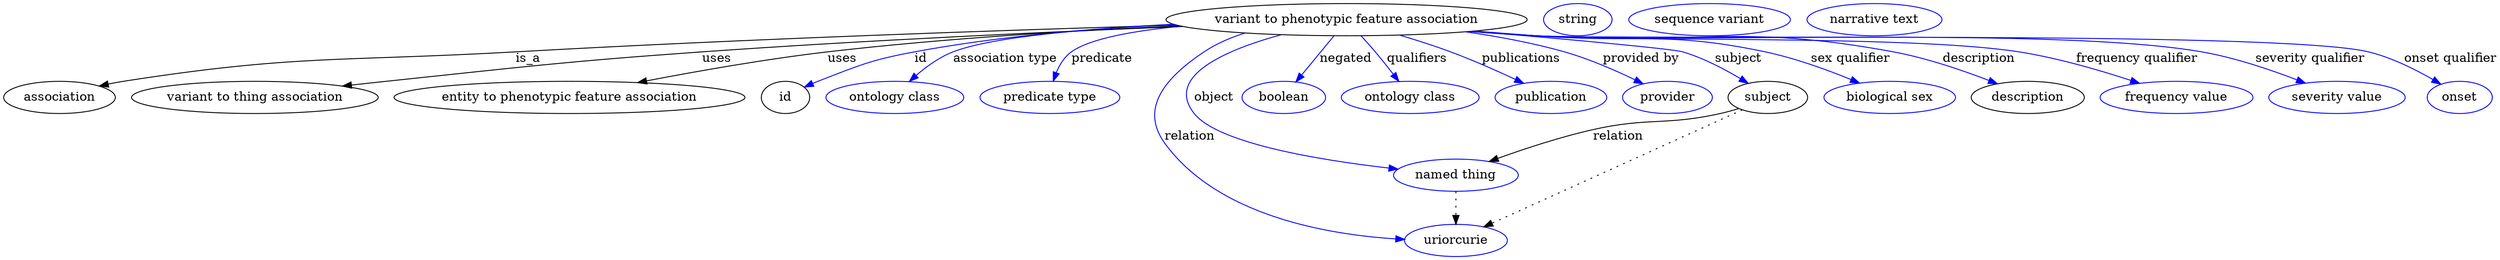 digraph {
	graph [bb="0,0,2277.3,283"];
	node [label="\N"];
	"variant to phenotypic feature association"	 [height=0.5,
		label="variant to phenotypic feature association",
		pos="1223,265",
		width=4.2788];
	association	 [height=0.5,
		pos="50.046,178",
		width=1.3902];
	"variant to phenotypic feature association" -> association	 [label=is_a,
		lp="468.05,221.5",
		pos="e,86.578,190.39 1074.6,260.12 920.24,254.55 671.52,244.2 457.05,229 302.07,218.02 261.45,226.15 109.05,196 104.91,195.18 100.65,\
194.19 96.402,193.1"];
	"variant to thing association"	 [height=0.5,
		pos="225.05,178",
		width=2.9608];
	"variant to phenotypic feature association" -> "variant to thing association"	 [label=uses,
		lp="647.05,221.5",
		pos="e,302.35,190.46 1080,258.27 960.86,252.18 786.74,242.15 635.05,229 504.05,217.65 471.37,213.42 341.05,196 331.75,194.76 322.05,193.38 \
312.39,191.96"];
	"entity to phenotypic feature association"	 [height=0.5,
		pos="499.05,178",
		width=4.1524];
	"variant to phenotypic feature association" -> "entity to phenotypic feature association"	 [label=uses,
		lp="756.05,221.5",
		pos="e,565.19,194.21 1077.6,259 982.4,253.86 855.42,244.71 744.05,229 687.01,220.96 623.35,207.57 575.21,196.52"];
	id	 [height=0.5,
		pos="693.05,178",
		width=0.75];
	"variant to phenotypic feature association" -> id	 [color=blue,
		label=id,
		lp="827.55,221.5",
		pos="e,714.55,189.29 1087.2,256.46 991.11,249.73 871.04,239.71 822.05,229 779.2,219.63 769.4,213.17 729.05,196 727.26,195.24 725.44,194.43 \
723.61,193.6",
		style=solid];
	"association type"	 [color=blue,
		height=0.5,
		label="ontology class",
		pos="800.05,178",
		width=1.7151];
	"variant to phenotypic feature association" -> "association type"	 [color=blue,
		label="association type",
		lp="904.05,221.5",
		pos="e,815.23,195.57 1076.7,259.32 993.46,254.37 898.44,245.31 860.05,229 846.11,223.08 833,212.73 822.61,202.9",
		style=solid];
	predicate	 [color=blue,
		height=0.5,
		label="predicate type",
		pos="940.05,178",
		width=1.679];
	"variant to phenotypic feature association" -> predicate	 [color=blue,
		label=predicate,
		lp="989.05,221.5",
		pos="e,943.93,196.16 1083.2,257.39 1033,252.21 983.79,243.53 964.05,229 956.32,223.31 950.99,214.49 947.35,205.78",
		style=solid];
	object	 [color=blue,
		height=0.5,
		label="named thing",
		pos="1321,91",
		width=1.5346];
	"variant to phenotypic feature association" -> object	 [color=blue,
		label=object,
		lp="1100,178",
		pos="e,1270.6,98.447 1166.4,248.17 1115.8,230.16 1053.8,198.87 1083,160 1104.4,131.55 1197.5,111.06 1260.7,100.12",
		style=solid];
	relation	 [color=blue,
		height=0.5,
		label=uriorcurie,
		pos="1321,18",
		width=1.2638];
	"variant to phenotypic feature association" -> relation	 [color=blue,
		label=relation,
		lp="1085,134.5",
		pos="e,1276.8,22.228 1138,249.99 1122.9,244.9 1107.8,238.1 1095,229 1056.4,201.54 1037.9,166.51 1064,127 1108.9,59.194 1205.4,33.447 \
1266.5,23.754",
		style=solid];
	negated	 [color=blue,
		height=0.5,
		label=boolean,
		pos="1164,178",
		width=1.0652];
	"variant to phenotypic feature association" -> negated	 [color=blue,
		label=negated,
		lp="1219.5,221.5",
		pos="e,1175.9,195.41 1210.8,246.97 1202.4,234.56 1191.1,217.88 1181.7,204.03",
		style=solid];
	qualifiers	 [color=blue,
		height=0.5,
		label="ontology class",
		pos="1282,178",
		width=1.7151];
	"variant to phenotypic feature association" -> qualifiers	 [color=blue,
		label=qualifiers,
		lp="1283,221.5",
		pos="e,1270,195.71 1235.3,246.97 1243.6,234.64 1254.9,218.1 1264.2,204.3",
		style=solid];
	publications	 [color=blue,
		height=0.5,
		label=publication,
		pos="1412,178",
		width=1.3902];
	"variant to phenotypic feature association" -> publications	 [color=blue,
		label=publications,
		lp="1377.5,221.5",
		pos="e,1384.2,193.23 1268.7,247.7 1283,242.02 1298.8,235.5 1313,229 1334,219.46 1356.8,207.77 1375.3,198",
		style=solid];
	"provided by"	 [color=blue,
		height=0.5,
		label=provider,
		pos="1520,178",
		width=1.1193];
	"variant to phenotypic feature association" -> "provided by"	 [color=blue,
		label="provided by",
		lp="1484,221.5",
		pos="e,1495.4,192.32 1324,251.29 1353.7,245.85 1386.1,238.57 1415,229 1439.9,220.79 1466.4,207.88 1486.6,197.1",
		style=solid];
	subject	 [height=0.5,
		pos="1614,178",
		width=0.99297];
	"variant to phenotypic feature association" -> subject	 [color=blue,
		label=subject,
		lp="1575.5,221.5",
		pos="e,1592.9,192.64 1334.6,252.52 1415.4,243.33 1511.9,231.92 1521,229 1543.4,221.8 1566.6,209.09 1584.3,198.16",
		style=solid];
	"sex qualifier"	 [color=blue,
		height=0.5,
		label="biological sex",
		pos="1728,178",
		width=1.661];
	"variant to phenotypic feature association" -> "sex qualifier"	 [color=blue,
		label="sex qualifier",
		lp="1681,221.5",
		pos="e,1696.5,193.47 1333.5,252.42 1351.1,250.53 1369,248.66 1386,247 1480.6,237.79 1506.6,250.7 1599,229 1629.6,221.83 1662.5,208.74 \
1687.4,197.62",
		style=solid];
	description	 [height=0.5,
		pos="1856,178",
		width=1.3902];
	"variant to phenotypic feature association" -> description	 [color=blue,
		label=description,
		lp="1800.5,221.5",
		pos="e,1825.6,192.4 1331.7,252.15 1349.8,250.25 1368.5,248.45 1386,247 1533.8,234.86 1573.9,259.2 1719,229 1752.8,221.98 1789.3,208.05 \
1816.1,196.52",
		style=solid];
	"frequency qualifier"	 [color=blue,
		height=0.5,
		label="frequency value",
		pos="1992,178",
		width=1.8776];
	"variant to phenotypic feature association" -> "frequency qualifier"	 [color=blue,
		label="frequency qualifier",
		lp="1945,221.5",
		pos="e,1955,193.22 1330.4,252.07 1348.9,250.15 1368,248.36 1386,247 1585.2,232.03 1638.5,264.18 1835,229 1873.1,222.19 1914.6,208.4 1945.4,\
196.87",
		style=solid];
	"severity qualifier"	 [color=blue,
		height=0.5,
		label="severity value",
		pos="2137,178",
		width=1.661];
	"variant to phenotypic feature association" -> "severity qualifier"	 [color=blue,
		label="severity qualifier",
		lp="2097.5,221.5",
		pos="e,2105.2,193.36 1329.9,251.95 1348.6,250.03 1367.9,248.27 1386,247 1522.4,237.49 1866.9,255.36 2001,229 2034,222.53 2069.5,208.99 \
2095.9,197.49",
		style=solid];
	"onset qualifier"	 [color=blue,
		height=0.5,
		label=onset,
		pos="2248,178",
		width=0.81243];
	"variant to phenotypic feature association" -> "onset qualifier"	 [color=blue,
		label="onset qualifier",
		lp="2224.5,221.5",
		pos="e,2228.4,191.38 1329.5,251.91 1348.3,249.98 1367.7,248.23 1386,247 1470.5,241.35 2065.9,249.76 2148,229 2173.8,222.48 2200.5,208.43 \
2219.8,196.73",
		style=solid];
	association_id	 [color=blue,
		height=0.5,
		label=string,
		pos="1426,265",
		width=0.84854];
	object -> relation	 [pos="e,1321,36.09 1321,72.955 1321,64.883 1321,55.176 1321,46.182",
		style=dotted];
	subject -> object	 [label=relation,
		lp="1474,134.5",
		pos="e,1353.2,105.67 1586.8,165.95 1581,163.72 1574.9,161.6 1569,160 1518.7,146.22 1503.4,155.48 1453,142 1422,133.7 1388.2,120.57 1362.6,\
109.71"];
	subject -> relation	 [pos="e,1347.8,32.59 1589.6,164.63 1537.8,136.34 1416.9,70.318 1356.6,37.39",
		style=dotted];
	"variant to phenotypic feature association_subject"	 [color=blue,
		height=0.5,
		label="sequence variant",
		pos="1544,265",
		width=1.9318];
	"entity to phenotypic feature association_description"	 [color=blue,
		height=0.5,
		label="narrative text",
		pos="1689,265",
		width=1.6068];
}
